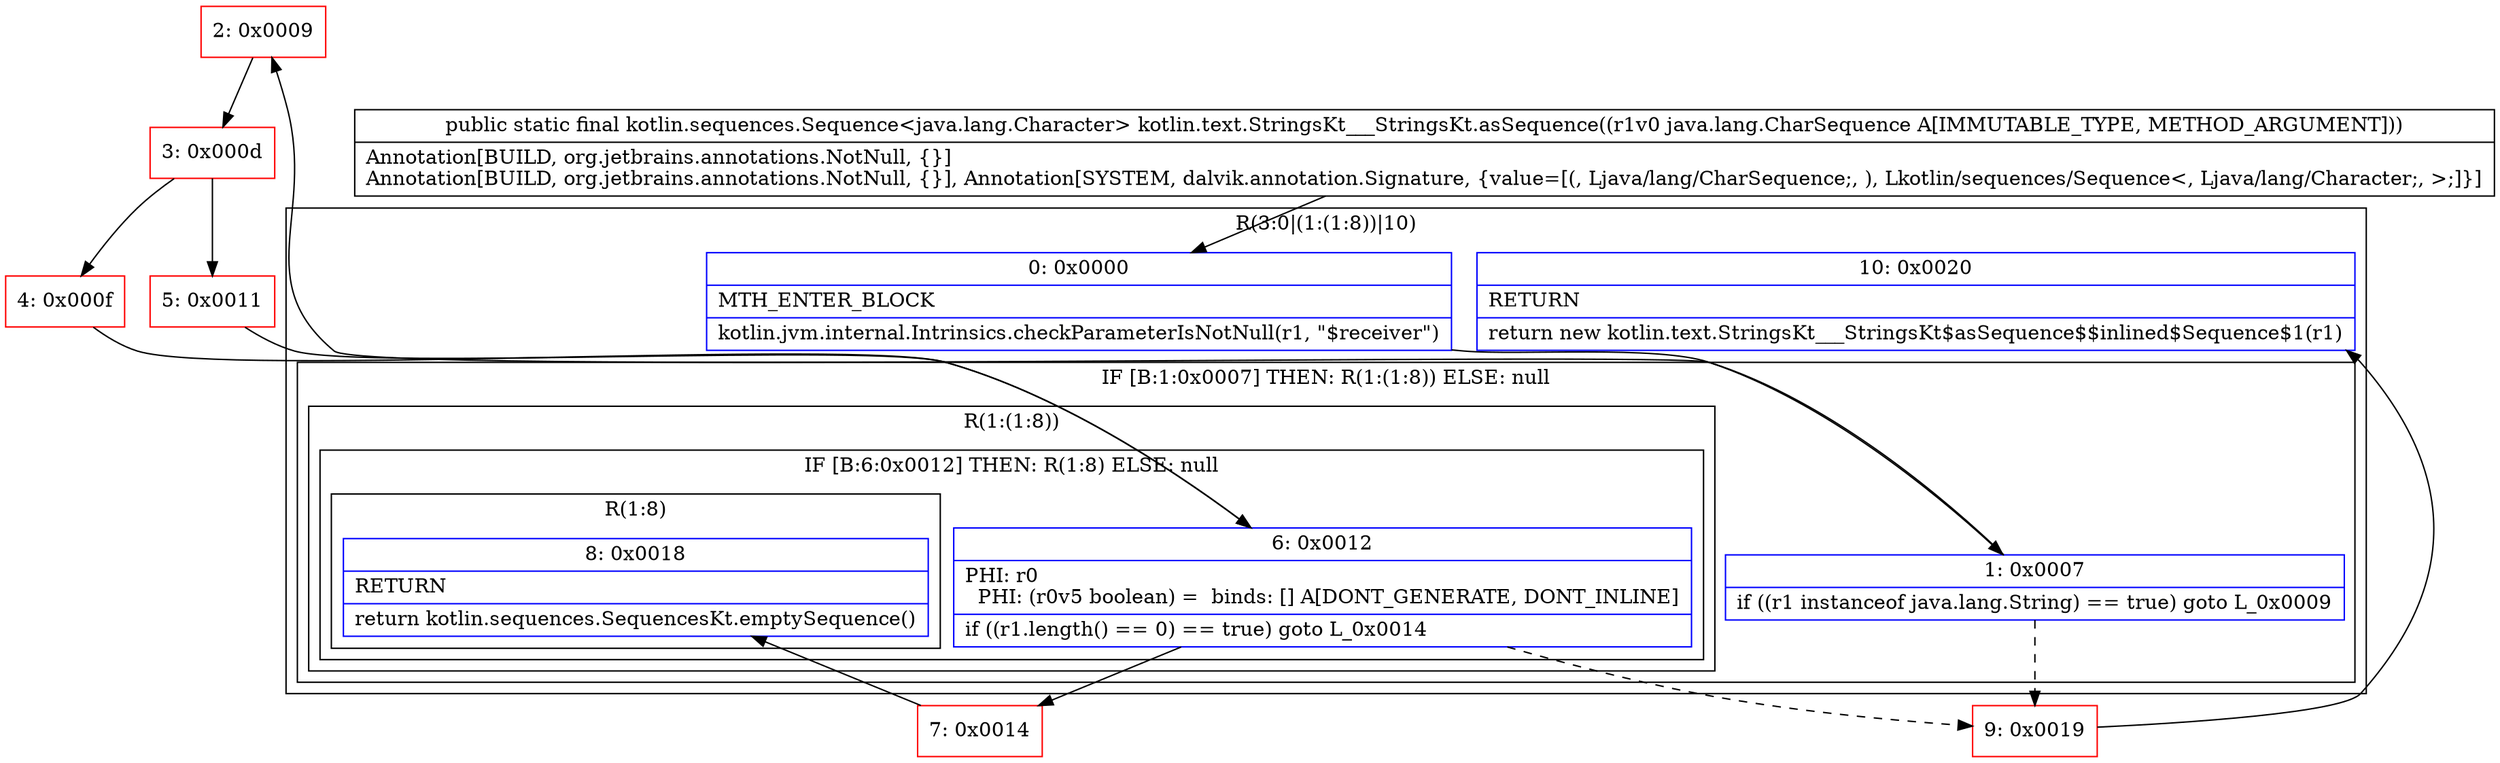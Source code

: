 digraph "CFG forkotlin.text.StringsKt___StringsKt.asSequence(Ljava\/lang\/CharSequence;)Lkotlin\/sequences\/Sequence;" {
subgraph cluster_Region_1653917264 {
label = "R(3:0|(1:(1:8))|10)";
node [shape=record,color=blue];
Node_0 [shape=record,label="{0\:\ 0x0000|MTH_ENTER_BLOCK\l|kotlin.jvm.internal.Intrinsics.checkParameterIsNotNull(r1, \"$receiver\")\l}"];
subgraph cluster_IfRegion_1993663745 {
label = "IF [B:1:0x0007] THEN: R(1:(1:8)) ELSE: null";
node [shape=record,color=blue];
Node_1 [shape=record,label="{1\:\ 0x0007|if ((r1 instanceof java.lang.String) == true) goto L_0x0009\l}"];
subgraph cluster_Region_664626295 {
label = "R(1:(1:8))";
node [shape=record,color=blue];
subgraph cluster_IfRegion_1470055693 {
label = "IF [B:6:0x0012] THEN: R(1:8) ELSE: null";
node [shape=record,color=blue];
Node_6 [shape=record,label="{6\:\ 0x0012|PHI: r0 \l  PHI: (r0v5 boolean) =  binds: [] A[DONT_GENERATE, DONT_INLINE]\l|if ((r1.length() == 0) == true) goto L_0x0014\l}"];
subgraph cluster_Region_335396840 {
label = "R(1:8)";
node [shape=record,color=blue];
Node_8 [shape=record,label="{8\:\ 0x0018|RETURN\l|return kotlin.sequences.SequencesKt.emptySequence()\l}"];
}
}
}
}
Node_10 [shape=record,label="{10\:\ 0x0020|RETURN\l|return new kotlin.text.StringsKt___StringsKt$asSequence$$inlined$Sequence$1(r1)\l}"];
}
Node_2 [shape=record,color=red,label="{2\:\ 0x0009}"];
Node_3 [shape=record,color=red,label="{3\:\ 0x000d}"];
Node_4 [shape=record,color=red,label="{4\:\ 0x000f}"];
Node_5 [shape=record,color=red,label="{5\:\ 0x0011}"];
Node_7 [shape=record,color=red,label="{7\:\ 0x0014}"];
Node_9 [shape=record,color=red,label="{9\:\ 0x0019}"];
MethodNode[shape=record,label="{public static final kotlin.sequences.Sequence\<java.lang.Character\> kotlin.text.StringsKt___StringsKt.asSequence((r1v0 java.lang.CharSequence A[IMMUTABLE_TYPE, METHOD_ARGUMENT]))  | Annotation[BUILD, org.jetbrains.annotations.NotNull, \{\}]\lAnnotation[BUILD, org.jetbrains.annotations.NotNull, \{\}], Annotation[SYSTEM, dalvik.annotation.Signature, \{value=[(, Ljava\/lang\/CharSequence;, ), Lkotlin\/sequences\/Sequence\<, Ljava\/lang\/Character;, \>;]\}]\l}"];
MethodNode -> Node_0;
Node_0 -> Node_1;
Node_1 -> Node_2;
Node_1 -> Node_9[style=dashed];
Node_6 -> Node_7;
Node_6 -> Node_9[style=dashed];
Node_2 -> Node_3;
Node_3 -> Node_4;
Node_3 -> Node_5;
Node_4 -> Node_6;
Node_5 -> Node_6;
Node_7 -> Node_8;
Node_9 -> Node_10;
}


